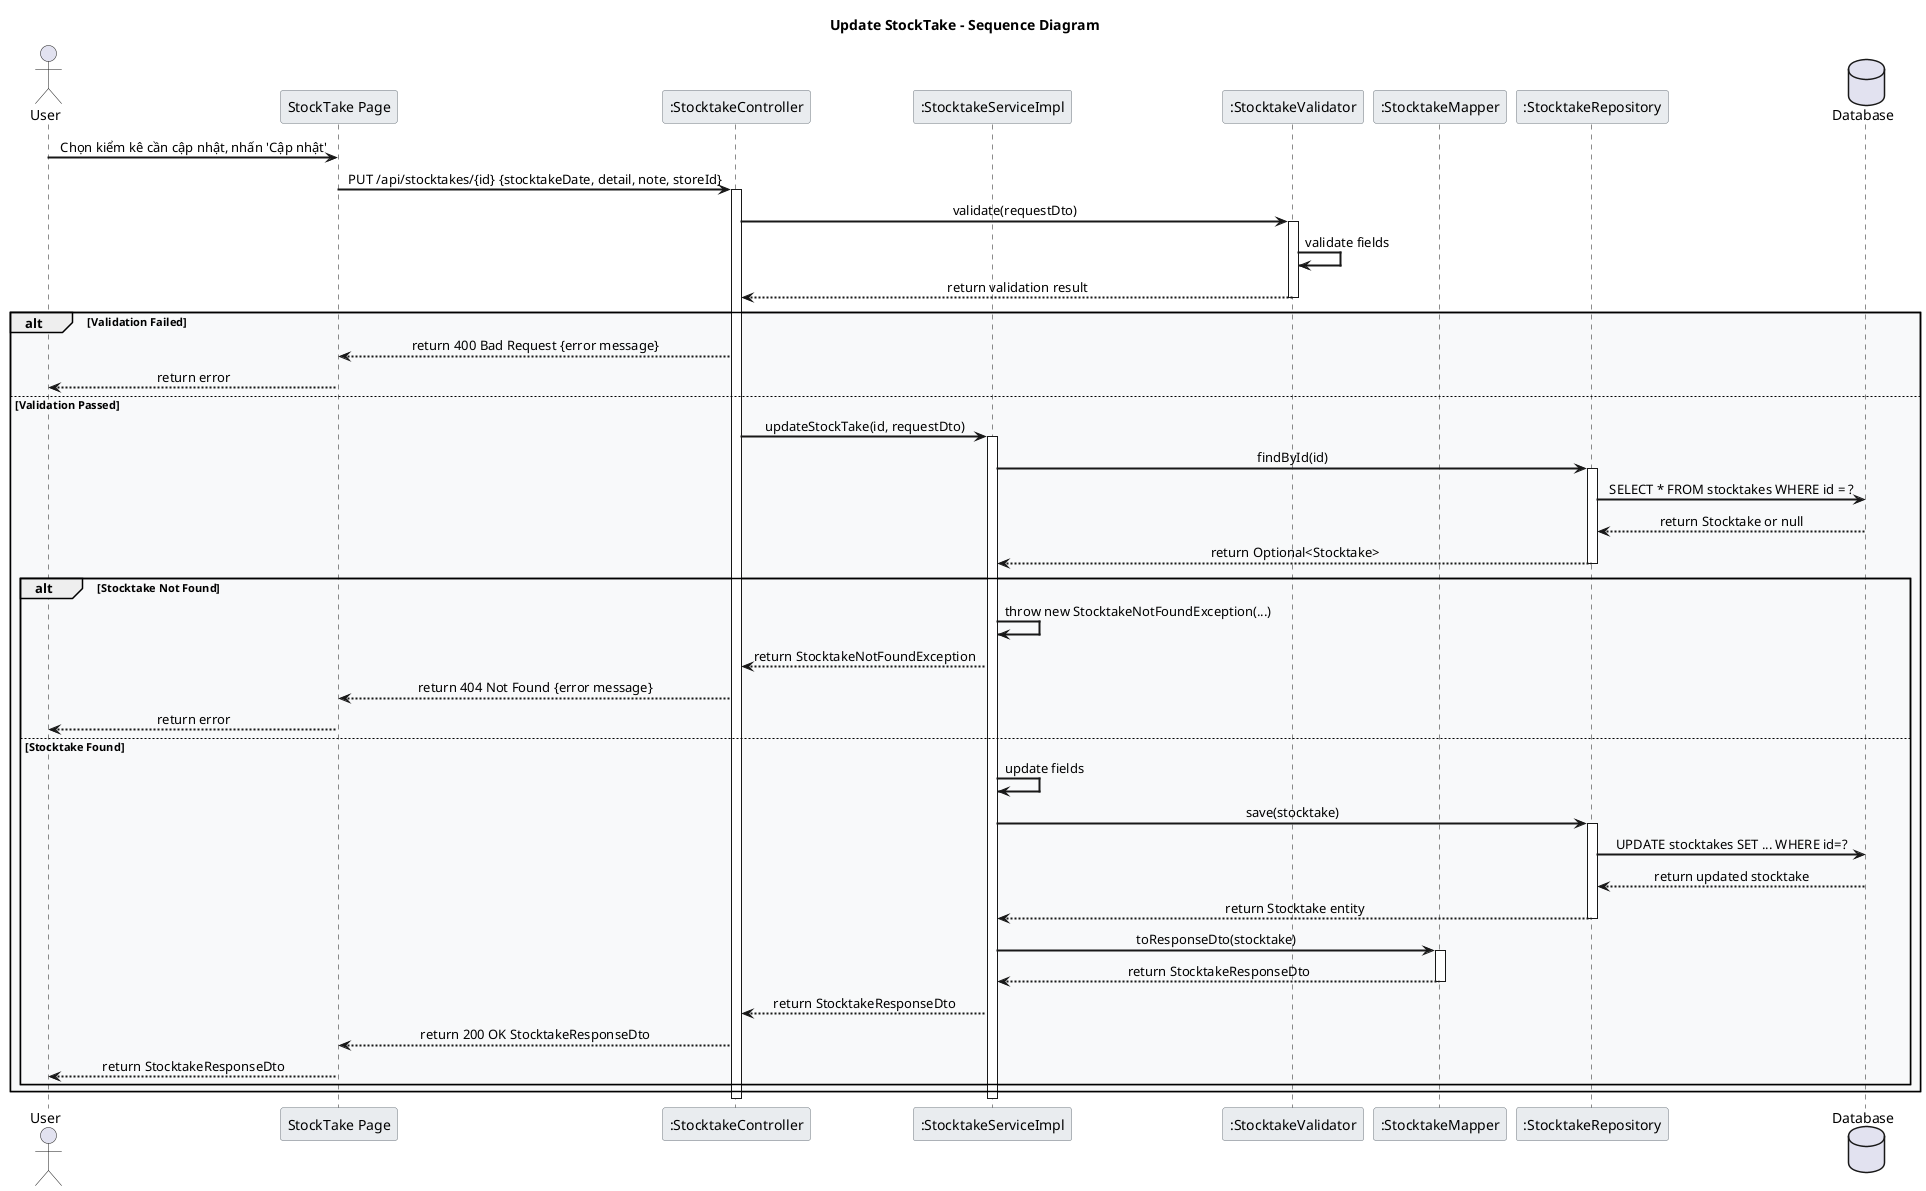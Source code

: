 @startuml Stocktake_Update_Sequence

skinparam backgroundColor white
skinparam sequenceArrowThickness 2
skinparam sequenceMessageAlign center
skinparam sequenceGroupBodyBackgroundColor #F8F9FA
skinparam sequenceParticipantBorderColor #6C757D
skinparam sequenceParticipantBackgroundColor #E9ECEF
skinparam sequenceLifeLineStroke dash

title Update StockTake - Sequence Diagram

actor User
participant "StockTake Page" as UI
participant ":StocktakeController" as CC
participant ":StocktakeServiceImpl" as CS
participant ":StocktakeValidator" as CV
participant ":StocktakeMapper" as CM
participant ":StocktakeRepository" as CR
database "Database" as DB

User -> UI : Chọn kiểm kê cần cập nhật, nhấn 'Cập nhật'
UI -> CC : PUT /api/stocktakes/{id} {stocktakeDate, detail, note, storeId}
activate CC

CC -> CV : validate(requestDto)
activate CV
CV -> CV : validate fields
CV --> CC : return validation result
deactivate CV

alt Validation Failed
    CC --> UI : return 400 Bad Request {error message}
    UI --> User : return error
else Validation Passed
    CC -> CS : updateStockTake(id, requestDto)
    activate CS
    CS -> CR : findById(id)
    activate CR
    CR -> DB : SELECT * FROM stocktakes WHERE id = ?
    DB --> CR : return Stocktake or null
    CR --> CS : return Optional<Stocktake>
    deactivate CR
    alt Stocktake Not Found
        CS -> CS : throw new StocktakeNotFoundException(...)
        CS --> CC : return StocktakeNotFoundException
        CC --> UI : return 404 Not Found {error message}
        UI --> User : return error
    else Stocktake Found
        CS -> CS : update fields
        CS -> CR : save(stocktake)
        activate CR
        CR -> DB : UPDATE stocktakes SET ... WHERE id=?
        DB --> CR : return updated stocktake
        CR --> CS : return Stocktake entity
        deactivate CR
        CS -> CM : toResponseDto(stocktake)
        activate CM
        CM --> CS : return StocktakeResponseDto
        deactivate CM
        CS --> CC : return StocktakeResponseDto
        CC --> UI : return 200 OK StocktakeResponseDto
        UI --> User : return StocktakeResponseDto
    end
end
deactivate CS
deactivate CC
@enduml 